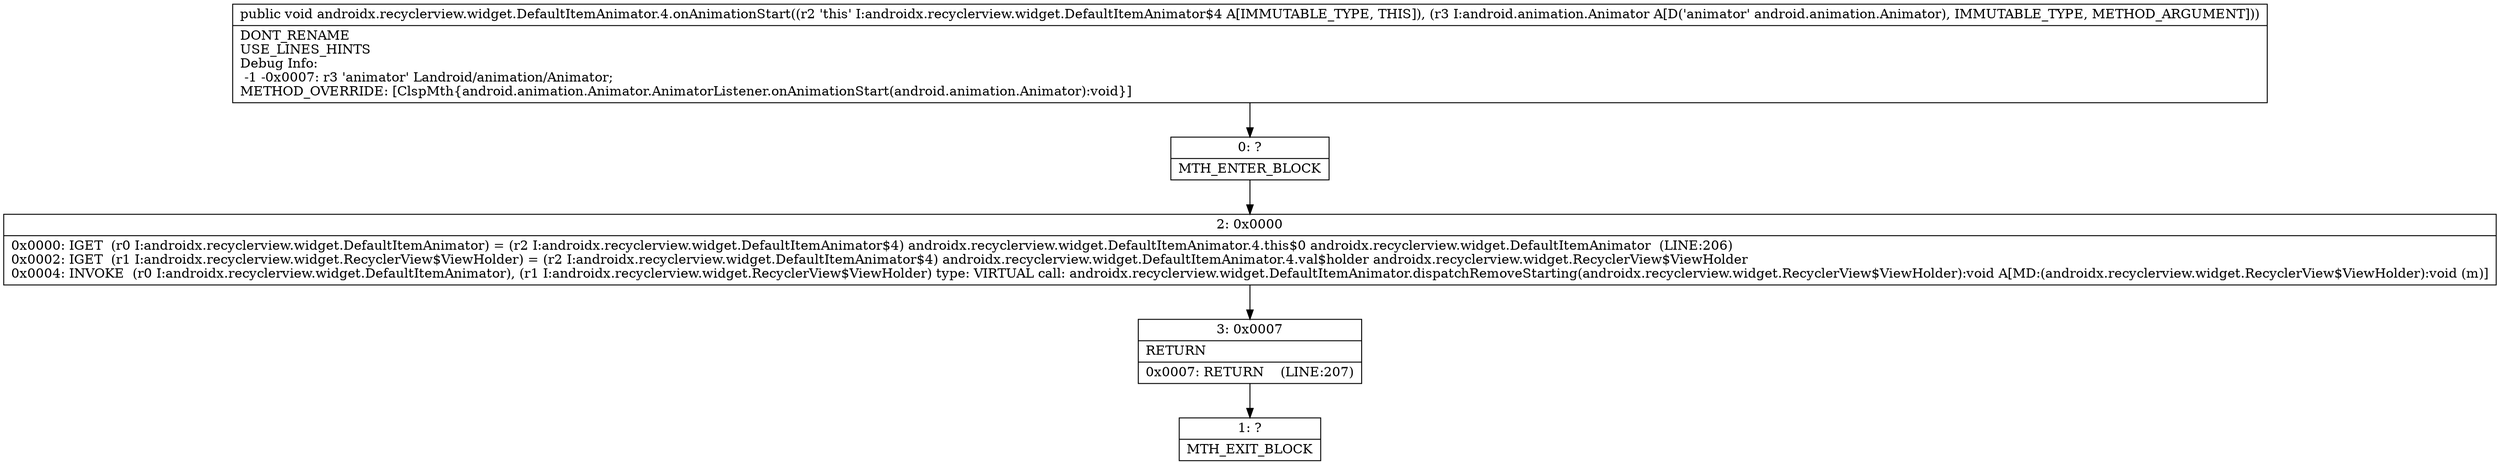 digraph "CFG forandroidx.recyclerview.widget.DefaultItemAnimator.4.onAnimationStart(Landroid\/animation\/Animator;)V" {
Node_0 [shape=record,label="{0\:\ ?|MTH_ENTER_BLOCK\l}"];
Node_2 [shape=record,label="{2\:\ 0x0000|0x0000: IGET  (r0 I:androidx.recyclerview.widget.DefaultItemAnimator) = (r2 I:androidx.recyclerview.widget.DefaultItemAnimator$4) androidx.recyclerview.widget.DefaultItemAnimator.4.this$0 androidx.recyclerview.widget.DefaultItemAnimator  (LINE:206)\l0x0002: IGET  (r1 I:androidx.recyclerview.widget.RecyclerView$ViewHolder) = (r2 I:androidx.recyclerview.widget.DefaultItemAnimator$4) androidx.recyclerview.widget.DefaultItemAnimator.4.val$holder androidx.recyclerview.widget.RecyclerView$ViewHolder \l0x0004: INVOKE  (r0 I:androidx.recyclerview.widget.DefaultItemAnimator), (r1 I:androidx.recyclerview.widget.RecyclerView$ViewHolder) type: VIRTUAL call: androidx.recyclerview.widget.DefaultItemAnimator.dispatchRemoveStarting(androidx.recyclerview.widget.RecyclerView$ViewHolder):void A[MD:(androidx.recyclerview.widget.RecyclerView$ViewHolder):void (m)]\l}"];
Node_3 [shape=record,label="{3\:\ 0x0007|RETURN\l|0x0007: RETURN    (LINE:207)\l}"];
Node_1 [shape=record,label="{1\:\ ?|MTH_EXIT_BLOCK\l}"];
MethodNode[shape=record,label="{public void androidx.recyclerview.widget.DefaultItemAnimator.4.onAnimationStart((r2 'this' I:androidx.recyclerview.widget.DefaultItemAnimator$4 A[IMMUTABLE_TYPE, THIS]), (r3 I:android.animation.Animator A[D('animator' android.animation.Animator), IMMUTABLE_TYPE, METHOD_ARGUMENT]))  | DONT_RENAME\lUSE_LINES_HINTS\lDebug Info:\l  \-1 \-0x0007: r3 'animator' Landroid\/animation\/Animator;\lMETHOD_OVERRIDE: [ClspMth\{android.animation.Animator.AnimatorListener.onAnimationStart(android.animation.Animator):void\}]\l}"];
MethodNode -> Node_0;Node_0 -> Node_2;
Node_2 -> Node_3;
Node_3 -> Node_1;
}

